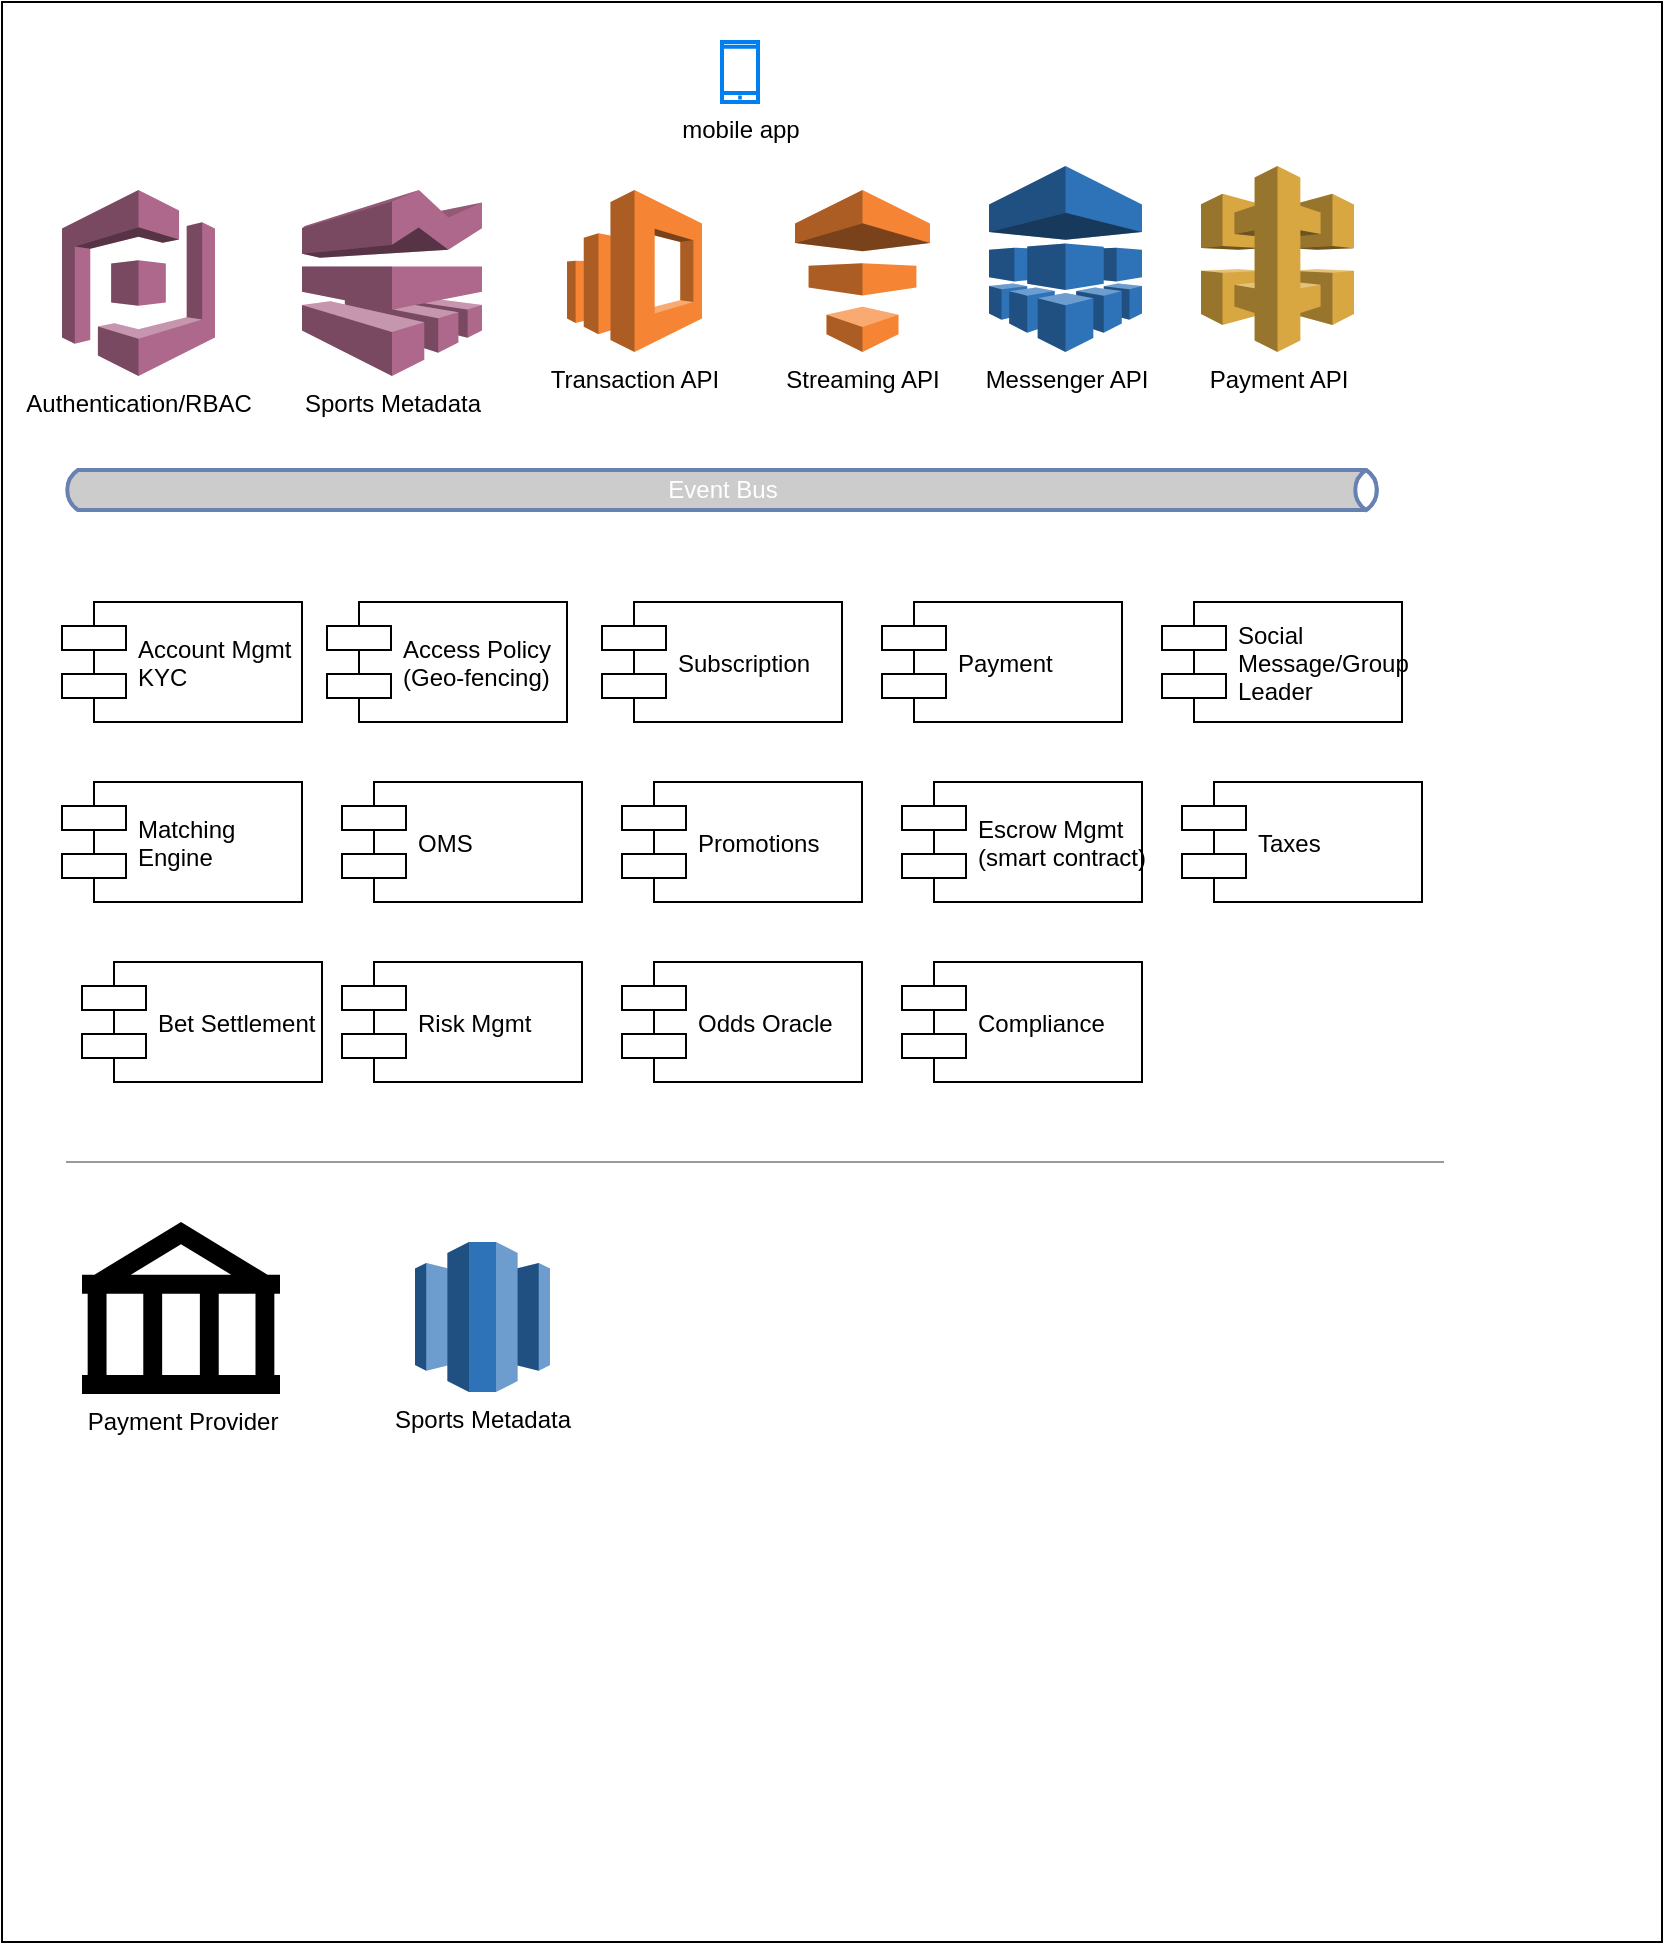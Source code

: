 <mxfile pages="1" version="11.2.9" type="github"><diagram id="PJ3yyTl_KNCQyYi2xLn8" name="Page-1"><mxGraphModel dx="1317" dy="619" grid="1" gridSize="10" guides="1" tooltips="1" connect="1" arrows="1" fold="1" page="1" pageScale="1" pageWidth="850" pageHeight="1100" math="0" shadow="0"><root><mxCell id="0"/><mxCell id="1" parent="0"/><mxCell id="ePxocbKrivtKxNBLvxtR-7" value="" style="rounded=0;whiteSpace=wrap;html=1;" vertex="1" parent="1"><mxGeometry x="10" y="20" width="830" height="970" as="geometry"/></mxCell><mxCell id="ePxocbKrivtKxNBLvxtR-1" value="mobile app" style="html=1;verticalLabelPosition=bottom;align=center;labelBackgroundColor=#ffffff;verticalAlign=top;strokeWidth=2;strokeColor=#0080F0;fillColor=#ffffff;shadow=0;dashed=0;shape=mxgraph.ios7.icons.smartphone;" vertex="1" parent="1"><mxGeometry x="370" y="40" width="18" height="30" as="geometry"/></mxCell><mxCell id="ePxocbKrivtKxNBLvxtR-2" value="Authentication/RBAC" style="outlineConnect=0;dashed=0;verticalLabelPosition=bottom;verticalAlign=top;align=center;html=1;shape=mxgraph.aws3.cognito;fillColor=#AD688B;gradientColor=none;" vertex="1" parent="1"><mxGeometry x="40" y="114" width="76.5" height="93" as="geometry"/></mxCell><mxCell id="ePxocbKrivtKxNBLvxtR-4" value="Sports Metadata" style="outlineConnect=0;dashed=0;verticalLabelPosition=bottom;verticalAlign=top;align=center;html=1;shape=mxgraph.aws3.mobile_analytics;fillColor=#AD688B;gradientColor=none;" vertex="1" parent="1"><mxGeometry x="160" y="114" width="90" height="93" as="geometry"/></mxCell><mxCell id="ePxocbKrivtKxNBLvxtR-5" value="Transaction API" style="outlineConnect=0;dashed=0;verticalLabelPosition=bottom;verticalAlign=top;align=center;html=1;shape=mxgraph.aws3.elasticsearch_service;fillColor=#F58534;gradientColor=none;" vertex="1" parent="1"><mxGeometry x="292.5" y="114" width="67.5" height="81" as="geometry"/></mxCell><mxCell id="ePxocbKrivtKxNBLvxtR-6" value="Streaming API" style="outlineConnect=0;dashed=0;verticalLabelPosition=bottom;verticalAlign=top;align=center;html=1;shape=mxgraph.aws3.data_pipeline;fillColor=#F58534;gradientColor=none;" vertex="1" parent="1"><mxGeometry x="406.5" y="114" width="67.5" height="81" as="geometry"/></mxCell><mxCell id="ePxocbKrivtKxNBLvxtR-8" value="Account Mgmt&#10;KYC" style="shape=component;align=left;spacingLeft=36;" vertex="1" parent="1"><mxGeometry x="40" y="320" width="120" height="60" as="geometry"/></mxCell><mxCell id="ePxocbKrivtKxNBLvxtR-9" value="Matching&#10;Engine" style="shape=component;align=left;spacingLeft=36;" vertex="1" parent="1"><mxGeometry x="40" y="410" width="120" height="60" as="geometry"/></mxCell><mxCell id="ePxocbKrivtKxNBLvxtR-10" value="OMS" style="shape=component;align=left;spacingLeft=36;" vertex="1" parent="1"><mxGeometry x="180" y="410" width="120" height="60" as="geometry"/></mxCell><mxCell id="ePxocbKrivtKxNBLvxtR-11" value="Messenger API" style="outlineConnect=0;dashed=0;verticalLabelPosition=bottom;verticalAlign=top;align=center;html=1;shape=mxgraph.aws3.machine_learning;fillColor=#2E73B8;gradientColor=none;" vertex="1" parent="1"><mxGeometry x="503.5" y="102" width="76.5" height="93" as="geometry"/></mxCell><mxCell id="ePxocbKrivtKxNBLvxtR-12" value="Social&#10;Message/Group&#10;Leader" style="shape=component;align=left;spacingLeft=36;" vertex="1" parent="1"><mxGeometry x="590" y="320" width="120" height="60" as="geometry"/></mxCell><mxCell id="ePxocbKrivtKxNBLvxtR-13" value="Access Policy&#10;(Geo-fencing)" style="shape=component;align=left;spacingLeft=36;" vertex="1" parent="1"><mxGeometry x="172.5" y="320" width="120" height="60" as="geometry"/></mxCell><mxCell id="ePxocbKrivtKxNBLvxtR-14" value="Promotions" style="shape=component;align=left;spacingLeft=36;" vertex="1" parent="1"><mxGeometry x="320" y="410" width="120" height="60" as="geometry"/></mxCell><mxCell id="ePxocbKrivtKxNBLvxtR-15" value="Subscription" style="shape=component;align=left;spacingLeft=36;" vertex="1" parent="1"><mxGeometry x="310" y="320" width="120" height="60" as="geometry"/></mxCell><mxCell id="ePxocbKrivtKxNBLvxtR-16" value="Payment API" style="outlineConnect=0;dashed=0;verticalLabelPosition=bottom;verticalAlign=top;align=center;html=1;shape=mxgraph.aws3.api_gateway;fillColor=#D9A741;gradientColor=none;" vertex="1" parent="1"><mxGeometry x="609.5" y="102" width="76.5" height="93" as="geometry"/></mxCell><mxCell id="ePxocbKrivtKxNBLvxtR-17" value="Payment" style="shape=component;align=left;spacingLeft=36;" vertex="1" parent="1"><mxGeometry x="450" y="320" width="120" height="60" as="geometry"/></mxCell><mxCell id="ePxocbKrivtKxNBLvxtR-18" value="Escrow Mgmt&#10;(smart contract)" style="shape=component;align=left;spacingLeft=36;" vertex="1" parent="1"><mxGeometry x="460" y="410" width="120" height="60" as="geometry"/></mxCell><mxCell id="ePxocbKrivtKxNBLvxtR-19" value="Taxes" style="shape=component;align=left;spacingLeft=36;" vertex="1" parent="1"><mxGeometry x="600" y="410" width="120" height="60" as="geometry"/></mxCell><mxCell id="ePxocbKrivtKxNBLvxtR-20" value="Bet Settlement" style="shape=component;align=left;spacingLeft=36;" vertex="1" parent="1"><mxGeometry x="50" y="500" width="120" height="60" as="geometry"/></mxCell><mxCell id="ePxocbKrivtKxNBLvxtR-21" value="Risk Mgmt" style="shape=component;align=left;spacingLeft=36;" vertex="1" parent="1"><mxGeometry x="180" y="500" width="120" height="60" as="geometry"/></mxCell><mxCell id="ePxocbKrivtKxNBLvxtR-28" value="Event Bus" style="html=1;outlineConnect=0;fillColor=#CCCCCC;strokeColor=#6881B3;gradientColor=none;gradientDirection=north;strokeWidth=2;shape=mxgraph.networks.bus;gradientColor=none;gradientDirection=north;fontColor=#ffffff;perimeter=backbonePerimeter;backboneSize=20;" vertex="1" parent="1"><mxGeometry x="40" y="254" width="660" height="20" as="geometry"/></mxCell><mxCell id="ePxocbKrivtKxNBLvxtR-29" value="Odds Oracle" style="shape=component;align=left;spacingLeft=36;" vertex="1" parent="1"><mxGeometry x="320" y="500" width="120" height="60" as="geometry"/></mxCell><mxCell id="ePxocbKrivtKxNBLvxtR-30" value="Compliance" style="shape=component;align=left;spacingLeft=36;" vertex="1" parent="1"><mxGeometry x="460" y="500" width="120" height="60" as="geometry"/></mxCell><mxCell id="ePxocbKrivtKxNBLvxtR-33" value="Payment Provider" style="shape=mxgraph.signs.travel.bank;html=1;fillColor=#000000;strokeColor=none;verticalLabelPosition=bottom;verticalAlign=top;align=center;" vertex="1" parent="1"><mxGeometry x="50" y="630" width="99" height="86" as="geometry"/></mxCell><mxCell id="ePxocbKrivtKxNBLvxtR-34" value="" style="verticalLabelPosition=bottom;shadow=0;dashed=0;align=center;html=1;verticalAlign=top;strokeWidth=1;shape=mxgraph.mockup.markup.line;strokeColor=#999999;" vertex="1" parent="1"><mxGeometry x="42" y="590" width="689" height="20" as="geometry"/></mxCell><mxCell id="ePxocbKrivtKxNBLvxtR-37" value="Sports Metadata" style="outlineConnect=0;dashed=0;verticalLabelPosition=bottom;verticalAlign=top;align=center;html=1;shape=mxgraph.aws3.redshift;fillColor=#2E73B8;gradientColor=none;" vertex="1" parent="1"><mxGeometry x="216.5" y="640" width="67.5" height="75" as="geometry"/></mxCell></root></mxGraphModel></diagram></mxfile>